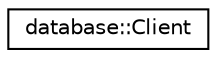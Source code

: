 digraph "Graphical Class Hierarchy"
{
 // LATEX_PDF_SIZE
  edge [fontname="Helvetica",fontsize="10",labelfontname="Helvetica",labelfontsize="10"];
  node [fontname="Helvetica",fontsize="10",shape=record];
  rankdir="LR";
  Node0 [label="database::Client",height=0.2,width=0.4,color="black", fillcolor="white", style="filled",URL="$classdatabase_1_1Client.html",tooltip=" "];
}
